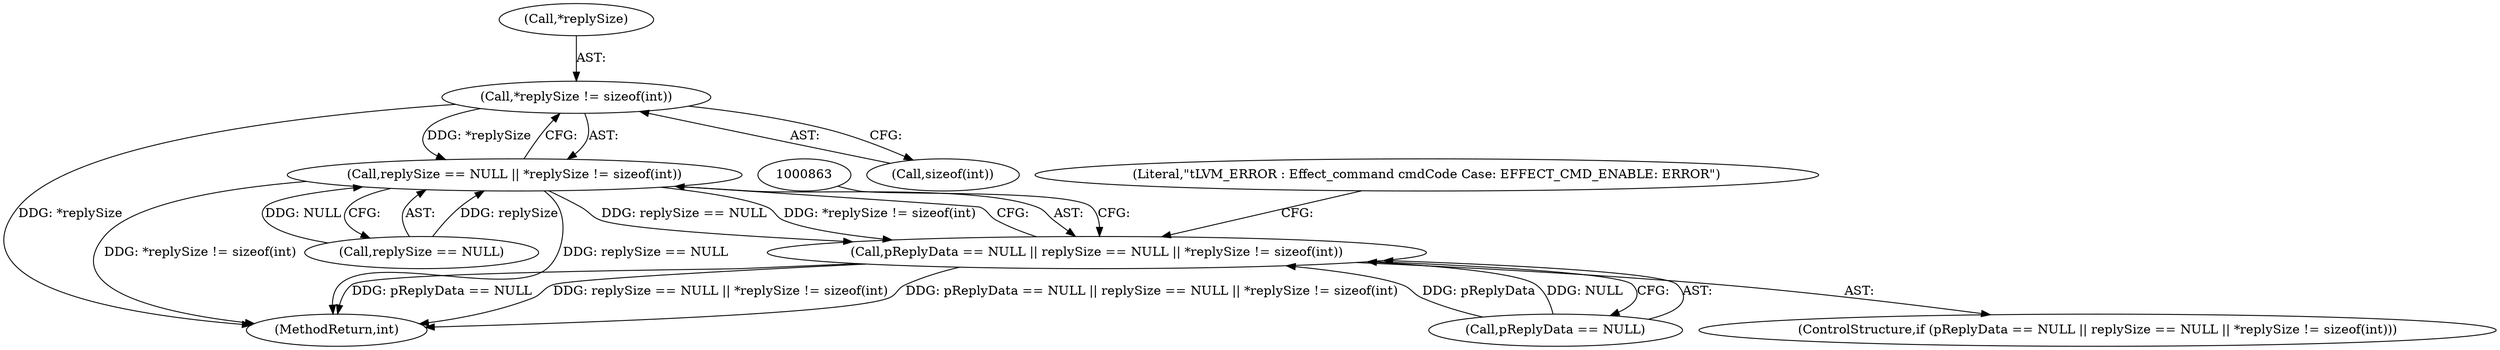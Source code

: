 digraph "0_Android_9e29523b9537983b4c4b205ff868d0b3bca0383b@API" {
"1000849" [label="(Call,*replySize != sizeof(int))"];
"1000845" [label="(Call,replySize == NULL || *replySize != sizeof(int))"];
"1000841" [label="(Call,pReplyData == NULL || replySize == NULL || *replySize != sizeof(int))"];
"1000845" [label="(Call,replySize == NULL || *replySize != sizeof(int))"];
"1000856" [label="(Literal,\"\tLVM_ERROR : Effect_command cmdCode Case: EFFECT_CMD_ENABLE: ERROR\")"];
"1000841" [label="(Call,pReplyData == NULL || replySize == NULL || *replySize != sizeof(int))"];
"1000852" [label="(Call,sizeof(int))"];
"1000850" [label="(Call,*replySize)"];
"1001271" [label="(MethodReturn,int)"];
"1000840" [label="(ControlStructure,if (pReplyData == NULL || replySize == NULL || *replySize != sizeof(int)))"];
"1000842" [label="(Call,pReplyData == NULL)"];
"1000846" [label="(Call,replySize == NULL)"];
"1000849" [label="(Call,*replySize != sizeof(int))"];
"1000849" -> "1000845"  [label="AST: "];
"1000849" -> "1000852"  [label="CFG: "];
"1000850" -> "1000849"  [label="AST: "];
"1000852" -> "1000849"  [label="AST: "];
"1000845" -> "1000849"  [label="CFG: "];
"1000849" -> "1001271"  [label="DDG: *replySize"];
"1000849" -> "1000845"  [label="DDG: *replySize"];
"1000845" -> "1000841"  [label="AST: "];
"1000845" -> "1000846"  [label="CFG: "];
"1000846" -> "1000845"  [label="AST: "];
"1000841" -> "1000845"  [label="CFG: "];
"1000845" -> "1001271"  [label="DDG: *replySize != sizeof(int)"];
"1000845" -> "1001271"  [label="DDG: replySize == NULL"];
"1000845" -> "1000841"  [label="DDG: replySize == NULL"];
"1000845" -> "1000841"  [label="DDG: *replySize != sizeof(int)"];
"1000846" -> "1000845"  [label="DDG: replySize"];
"1000846" -> "1000845"  [label="DDG: NULL"];
"1000841" -> "1000840"  [label="AST: "];
"1000841" -> "1000842"  [label="CFG: "];
"1000842" -> "1000841"  [label="AST: "];
"1000856" -> "1000841"  [label="CFG: "];
"1000863" -> "1000841"  [label="CFG: "];
"1000841" -> "1001271"  [label="DDG: pReplyData == NULL"];
"1000841" -> "1001271"  [label="DDG: replySize == NULL || *replySize != sizeof(int)"];
"1000841" -> "1001271"  [label="DDG: pReplyData == NULL || replySize == NULL || *replySize != sizeof(int)"];
"1000842" -> "1000841"  [label="DDG: pReplyData"];
"1000842" -> "1000841"  [label="DDG: NULL"];
}
